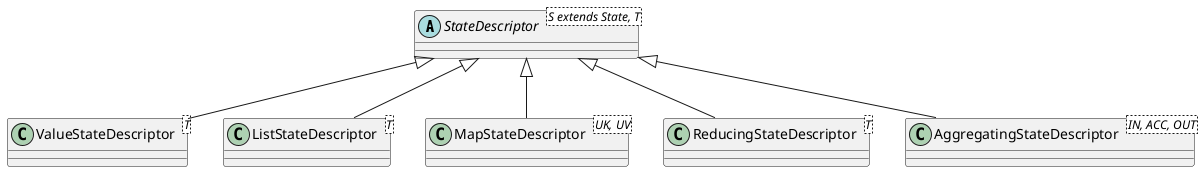 @startuml
'https://plantuml.com/class-diagram

abstract StateDescriptor<S extends State, T>
class ValueStateDescriptor<T>
class ListStateDescriptor<T>
class MapStateDescriptor<UK, UV>
class ReducingStateDescriptor<T>
class AggregatingStateDescriptor<IN, ACC, OUT>

StateDescriptor <|-- ValueStateDescriptor
StateDescriptor <|-- ListStateDescriptor
StateDescriptor <|-- MapStateDescriptor
StateDescriptor <|-- ReducingStateDescriptor
StateDescriptor <|-- AggregatingStateDescriptor



@enduml